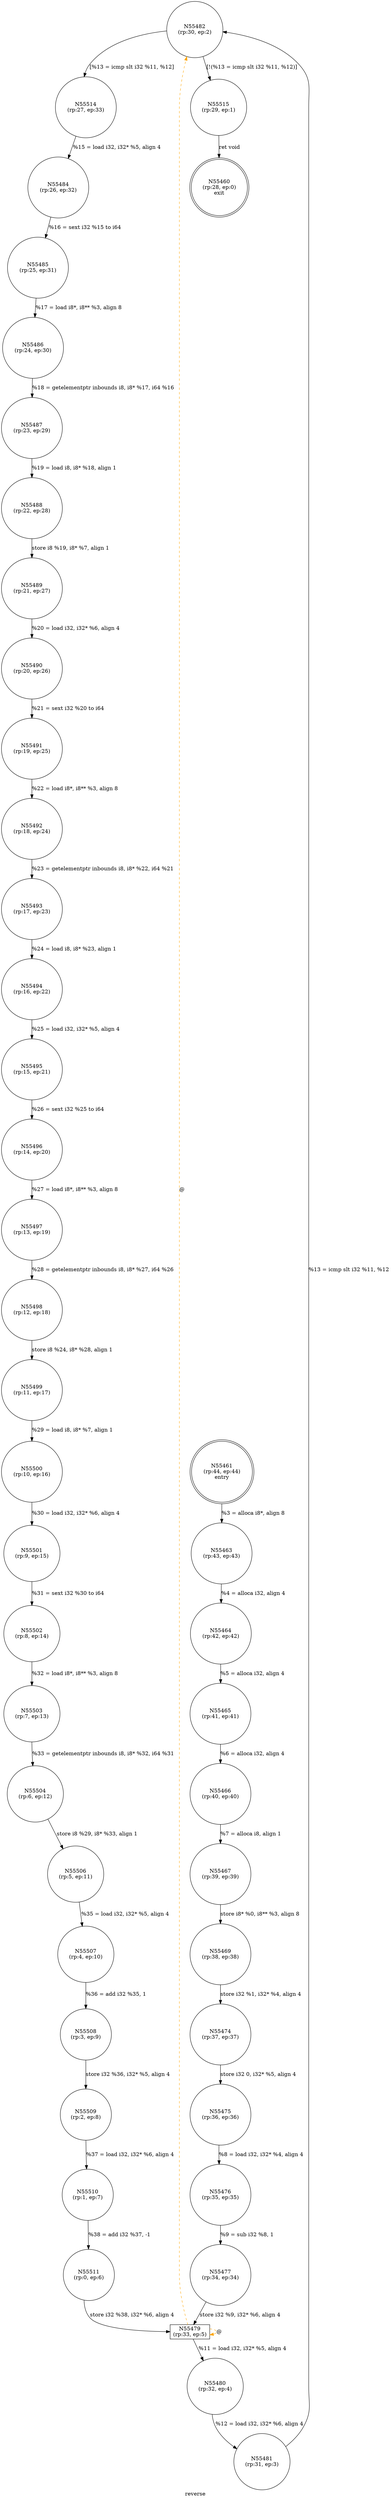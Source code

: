 digraph reverse {
label="reverse"
55460 [label="N55460\n(rp:28, ep:0)\nexit", shape="doublecircle"]
55461 [label="N55461\n(rp:44, ep:44)\nentry", shape="doublecircle"]
55461 -> 55463 [label="%3 = alloca i8*, align 8"]
55463 [label="N55463\n(rp:43, ep:43)", shape="circle"]
55463 -> 55464 [label="%4 = alloca i32, align 4"]
55464 [label="N55464\n(rp:42, ep:42)", shape="circle"]
55464 -> 55465 [label="%5 = alloca i32, align 4"]
55465 [label="N55465\n(rp:41, ep:41)", shape="circle"]
55465 -> 55466 [label="%6 = alloca i32, align 4"]
55466 [label="N55466\n(rp:40, ep:40)", shape="circle"]
55466 -> 55467 [label="%7 = alloca i8, align 1"]
55467 [label="N55467\n(rp:39, ep:39)", shape="circle"]
55467 -> 55469 [label="store i8* %0, i8** %3, align 8"]
55469 [label="N55469\n(rp:38, ep:38)", shape="circle"]
55469 -> 55474 [label="store i32 %1, i32* %4, align 4"]
55474 [label="N55474\n(rp:37, ep:37)", shape="circle"]
55474 -> 55475 [label="store i32 0, i32* %5, align 4"]
55475 [label="N55475\n(rp:36, ep:36)", shape="circle"]
55475 -> 55476 [label="%8 = load i32, i32* %4, align 4"]
55476 [label="N55476\n(rp:35, ep:35)", shape="circle"]
55476 -> 55477 [label="%9 = sub i32 %8, 1"]
55477 [label="N55477\n(rp:34, ep:34)", shape="circle"]
55477 -> 55479 [label="store i32 %9, i32* %6, align 4"]
55479 [label="N55479\n(rp:33, ep:5)", shape="box"]
55479 -> 55480 [label="%11 = load i32, i32* %5, align 4"]
55479 -> 55479 [label="@", style="dashed", color="orange"]
55479 -> 55482 [label="@", style="dashed", color="orange"]
55480 [label="N55480\n(rp:32, ep:4)", shape="circle"]
55480 -> 55481 [label="%12 = load i32, i32* %6, align 4"]
55481 [label="N55481\n(rp:31, ep:3)", shape="circle"]
55481 -> 55482 [label="%13 = icmp slt i32 %11, %12"]
55482 [label="N55482\n(rp:30, ep:2)", shape="circle"]
55482 -> 55514 [label="[%13 = icmp slt i32 %11, %12]"]
55482 -> 55515 [label="[!(%13 = icmp slt i32 %11, %12)]"]
55484 [label="N55484\n(rp:26, ep:32)", shape="circle"]
55484 -> 55485 [label="%16 = sext i32 %15 to i64"]
55485 [label="N55485\n(rp:25, ep:31)", shape="circle"]
55485 -> 55486 [label="%17 = load i8*, i8** %3, align 8"]
55486 [label="N55486\n(rp:24, ep:30)", shape="circle"]
55486 -> 55487 [label="%18 = getelementptr inbounds i8, i8* %17, i64 %16"]
55487 [label="N55487\n(rp:23, ep:29)", shape="circle"]
55487 -> 55488 [label="%19 = load i8, i8* %18, align 1"]
55488 [label="N55488\n(rp:22, ep:28)", shape="circle"]
55488 -> 55489 [label="store i8 %19, i8* %7, align 1"]
55489 [label="N55489\n(rp:21, ep:27)", shape="circle"]
55489 -> 55490 [label="%20 = load i32, i32* %6, align 4"]
55490 [label="N55490\n(rp:20, ep:26)", shape="circle"]
55490 -> 55491 [label="%21 = sext i32 %20 to i64"]
55491 [label="N55491\n(rp:19, ep:25)", shape="circle"]
55491 -> 55492 [label="%22 = load i8*, i8** %3, align 8"]
55492 [label="N55492\n(rp:18, ep:24)", shape="circle"]
55492 -> 55493 [label="%23 = getelementptr inbounds i8, i8* %22, i64 %21"]
55493 [label="N55493\n(rp:17, ep:23)", shape="circle"]
55493 -> 55494 [label="%24 = load i8, i8* %23, align 1"]
55494 [label="N55494\n(rp:16, ep:22)", shape="circle"]
55494 -> 55495 [label="%25 = load i32, i32* %5, align 4"]
55495 [label="N55495\n(rp:15, ep:21)", shape="circle"]
55495 -> 55496 [label="%26 = sext i32 %25 to i64"]
55496 [label="N55496\n(rp:14, ep:20)", shape="circle"]
55496 -> 55497 [label="%27 = load i8*, i8** %3, align 8"]
55497 [label="N55497\n(rp:13, ep:19)", shape="circle"]
55497 -> 55498 [label="%28 = getelementptr inbounds i8, i8* %27, i64 %26"]
55498 [label="N55498\n(rp:12, ep:18)", shape="circle"]
55498 -> 55499 [label="store i8 %24, i8* %28, align 1"]
55499 [label="N55499\n(rp:11, ep:17)", shape="circle"]
55499 -> 55500 [label="%29 = load i8, i8* %7, align 1"]
55500 [label="N55500\n(rp:10, ep:16)", shape="circle"]
55500 -> 55501 [label="%30 = load i32, i32* %6, align 4"]
55501 [label="N55501\n(rp:9, ep:15)", shape="circle"]
55501 -> 55502 [label="%31 = sext i32 %30 to i64"]
55502 [label="N55502\n(rp:8, ep:14)", shape="circle"]
55502 -> 55503 [label="%32 = load i8*, i8** %3, align 8"]
55503 [label="N55503\n(rp:7, ep:13)", shape="circle"]
55503 -> 55504 [label="%33 = getelementptr inbounds i8, i8* %32, i64 %31"]
55504 [label="N55504\n(rp:6, ep:12)", shape="circle"]
55504 -> 55506 [label="store i8 %29, i8* %33, align 1"]
55506 [label="N55506\n(rp:5, ep:11)", shape="circle"]
55506 -> 55507 [label="%35 = load i32, i32* %5, align 4"]
55507 [label="N55507\n(rp:4, ep:10)", shape="circle"]
55507 -> 55508 [label="%36 = add i32 %35, 1"]
55508 [label="N55508\n(rp:3, ep:9)", shape="circle"]
55508 -> 55509 [label="store i32 %36, i32* %5, align 4"]
55509 [label="N55509\n(rp:2, ep:8)", shape="circle"]
55509 -> 55510 [label="%37 = load i32, i32* %6, align 4"]
55510 [label="N55510\n(rp:1, ep:7)", shape="circle"]
55510 -> 55511 [label="%38 = add i32 %37, -1"]
55511 [label="N55511\n(rp:0, ep:6)", shape="circle"]
55511 -> 55479 [label="store i32 %38, i32* %6, align 4"]
55514 [label="N55514\n(rp:27, ep:33)", shape="circle"]
55514 -> 55484 [label="%15 = load i32, i32* %5, align 4"]
55515 [label="N55515\n(rp:29, ep:1)", shape="circle"]
55515 -> 55460 [label="ret void"]
}
